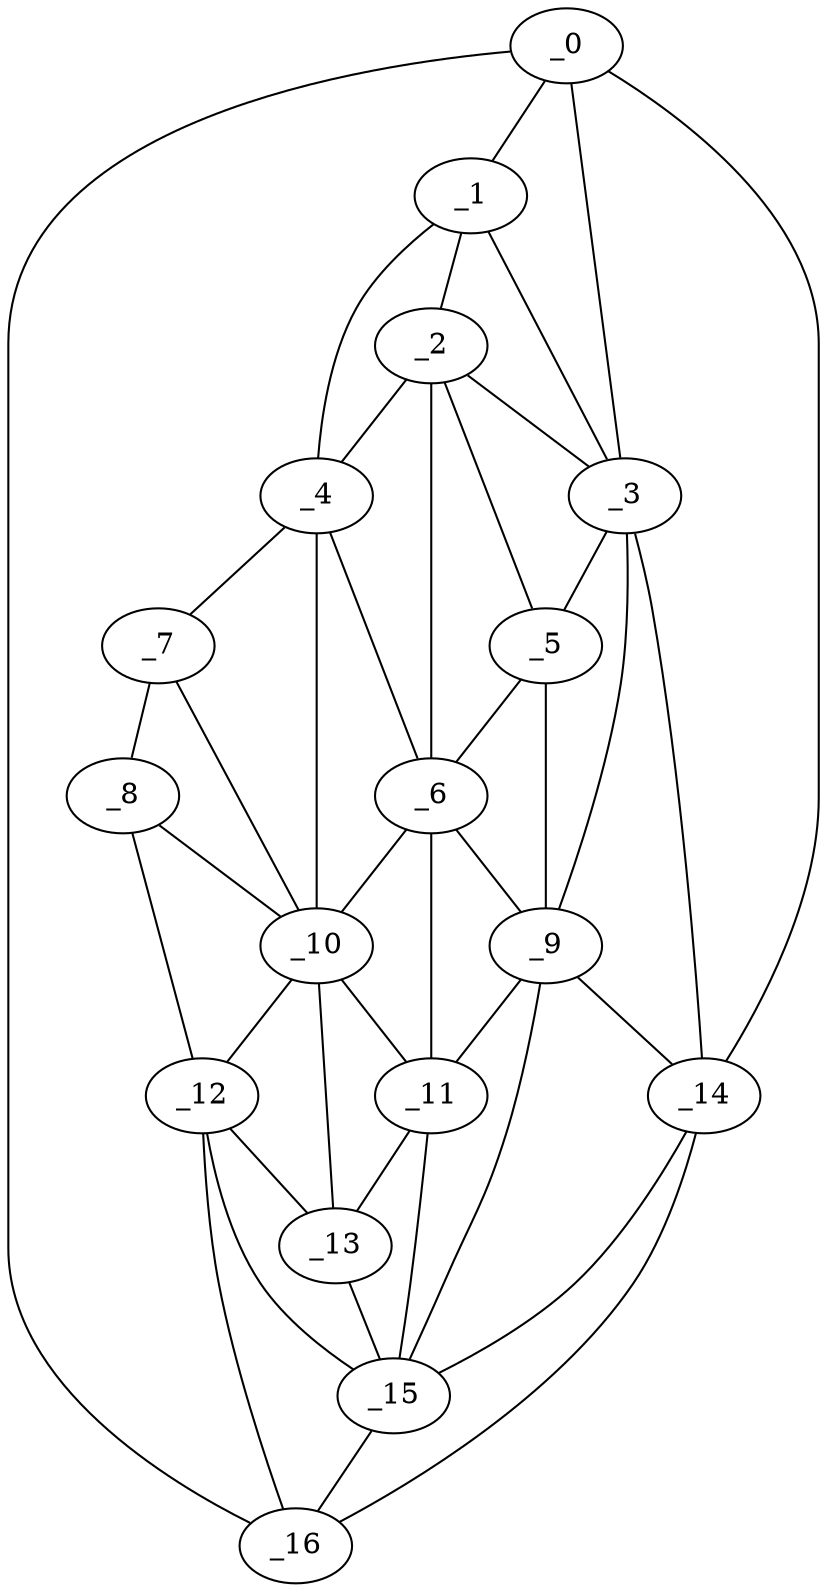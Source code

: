 graph "obj26__255.gxl" {
	_0	 [x=19,
		y=16];
	_1	 [x=22,
		y=44];
	_0 -- _1	 [valence=1];
	_3	 [x=29,
		y=48];
	_0 -- _3	 [valence=2];
	_14	 [x=108,
		y=24];
	_0 -- _14	 [valence=2];
	_16	 [x=111,
		y=16];
	_0 -- _16	 [valence=1];
	_2	 [x=27,
		y=55];
	_1 -- _2	 [valence=2];
	_1 -- _3	 [valence=2];
	_4	 [x=29,
		y=78];
	_1 -- _4	 [valence=1];
	_2 -- _3	 [valence=1];
	_2 -- _4	 [valence=2];
	_5	 [x=31,
		y=56];
	_2 -- _5	 [valence=1];
	_6	 [x=31,
		y=69];
	_2 -- _6	 [valence=1];
	_3 -- _5	 [valence=2];
	_9	 [x=105,
		y=55];
	_3 -- _9	 [valence=2];
	_3 -- _14	 [valence=1];
	_4 -- _6	 [valence=2];
	_7	 [x=90,
		y=115];
	_4 -- _7	 [valence=1];
	_10	 [x=105,
		y=81];
	_4 -- _10	 [valence=1];
	_5 -- _6	 [valence=2];
	_5 -- _9	 [valence=1];
	_6 -- _9	 [valence=2];
	_6 -- _10	 [valence=1];
	_11	 [x=106,
		y=64];
	_6 -- _11	 [valence=2];
	_8	 [x=97,
		y=112];
	_7 -- _8	 [valence=1];
	_7 -- _10	 [valence=2];
	_8 -- _10	 [valence=2];
	_12	 [x=106,
		y=104];
	_8 -- _12	 [valence=1];
	_9 -- _11	 [valence=2];
	_9 -- _14	 [valence=2];
	_15	 [x=110,
		y=30];
	_9 -- _15	 [valence=1];
	_10 -- _11	 [valence=2];
	_10 -- _12	 [valence=2];
	_13	 [x=107,
		y=75];
	_10 -- _13	 [valence=1];
	_11 -- _13	 [valence=1];
	_11 -- _15	 [valence=2];
	_12 -- _13	 [valence=2];
	_12 -- _15	 [valence=1];
	_12 -- _16	 [valence=1];
	_13 -- _15	 [valence=2];
	_14 -- _15	 [valence=2];
	_14 -- _16	 [valence=2];
	_15 -- _16	 [valence=2];
}
